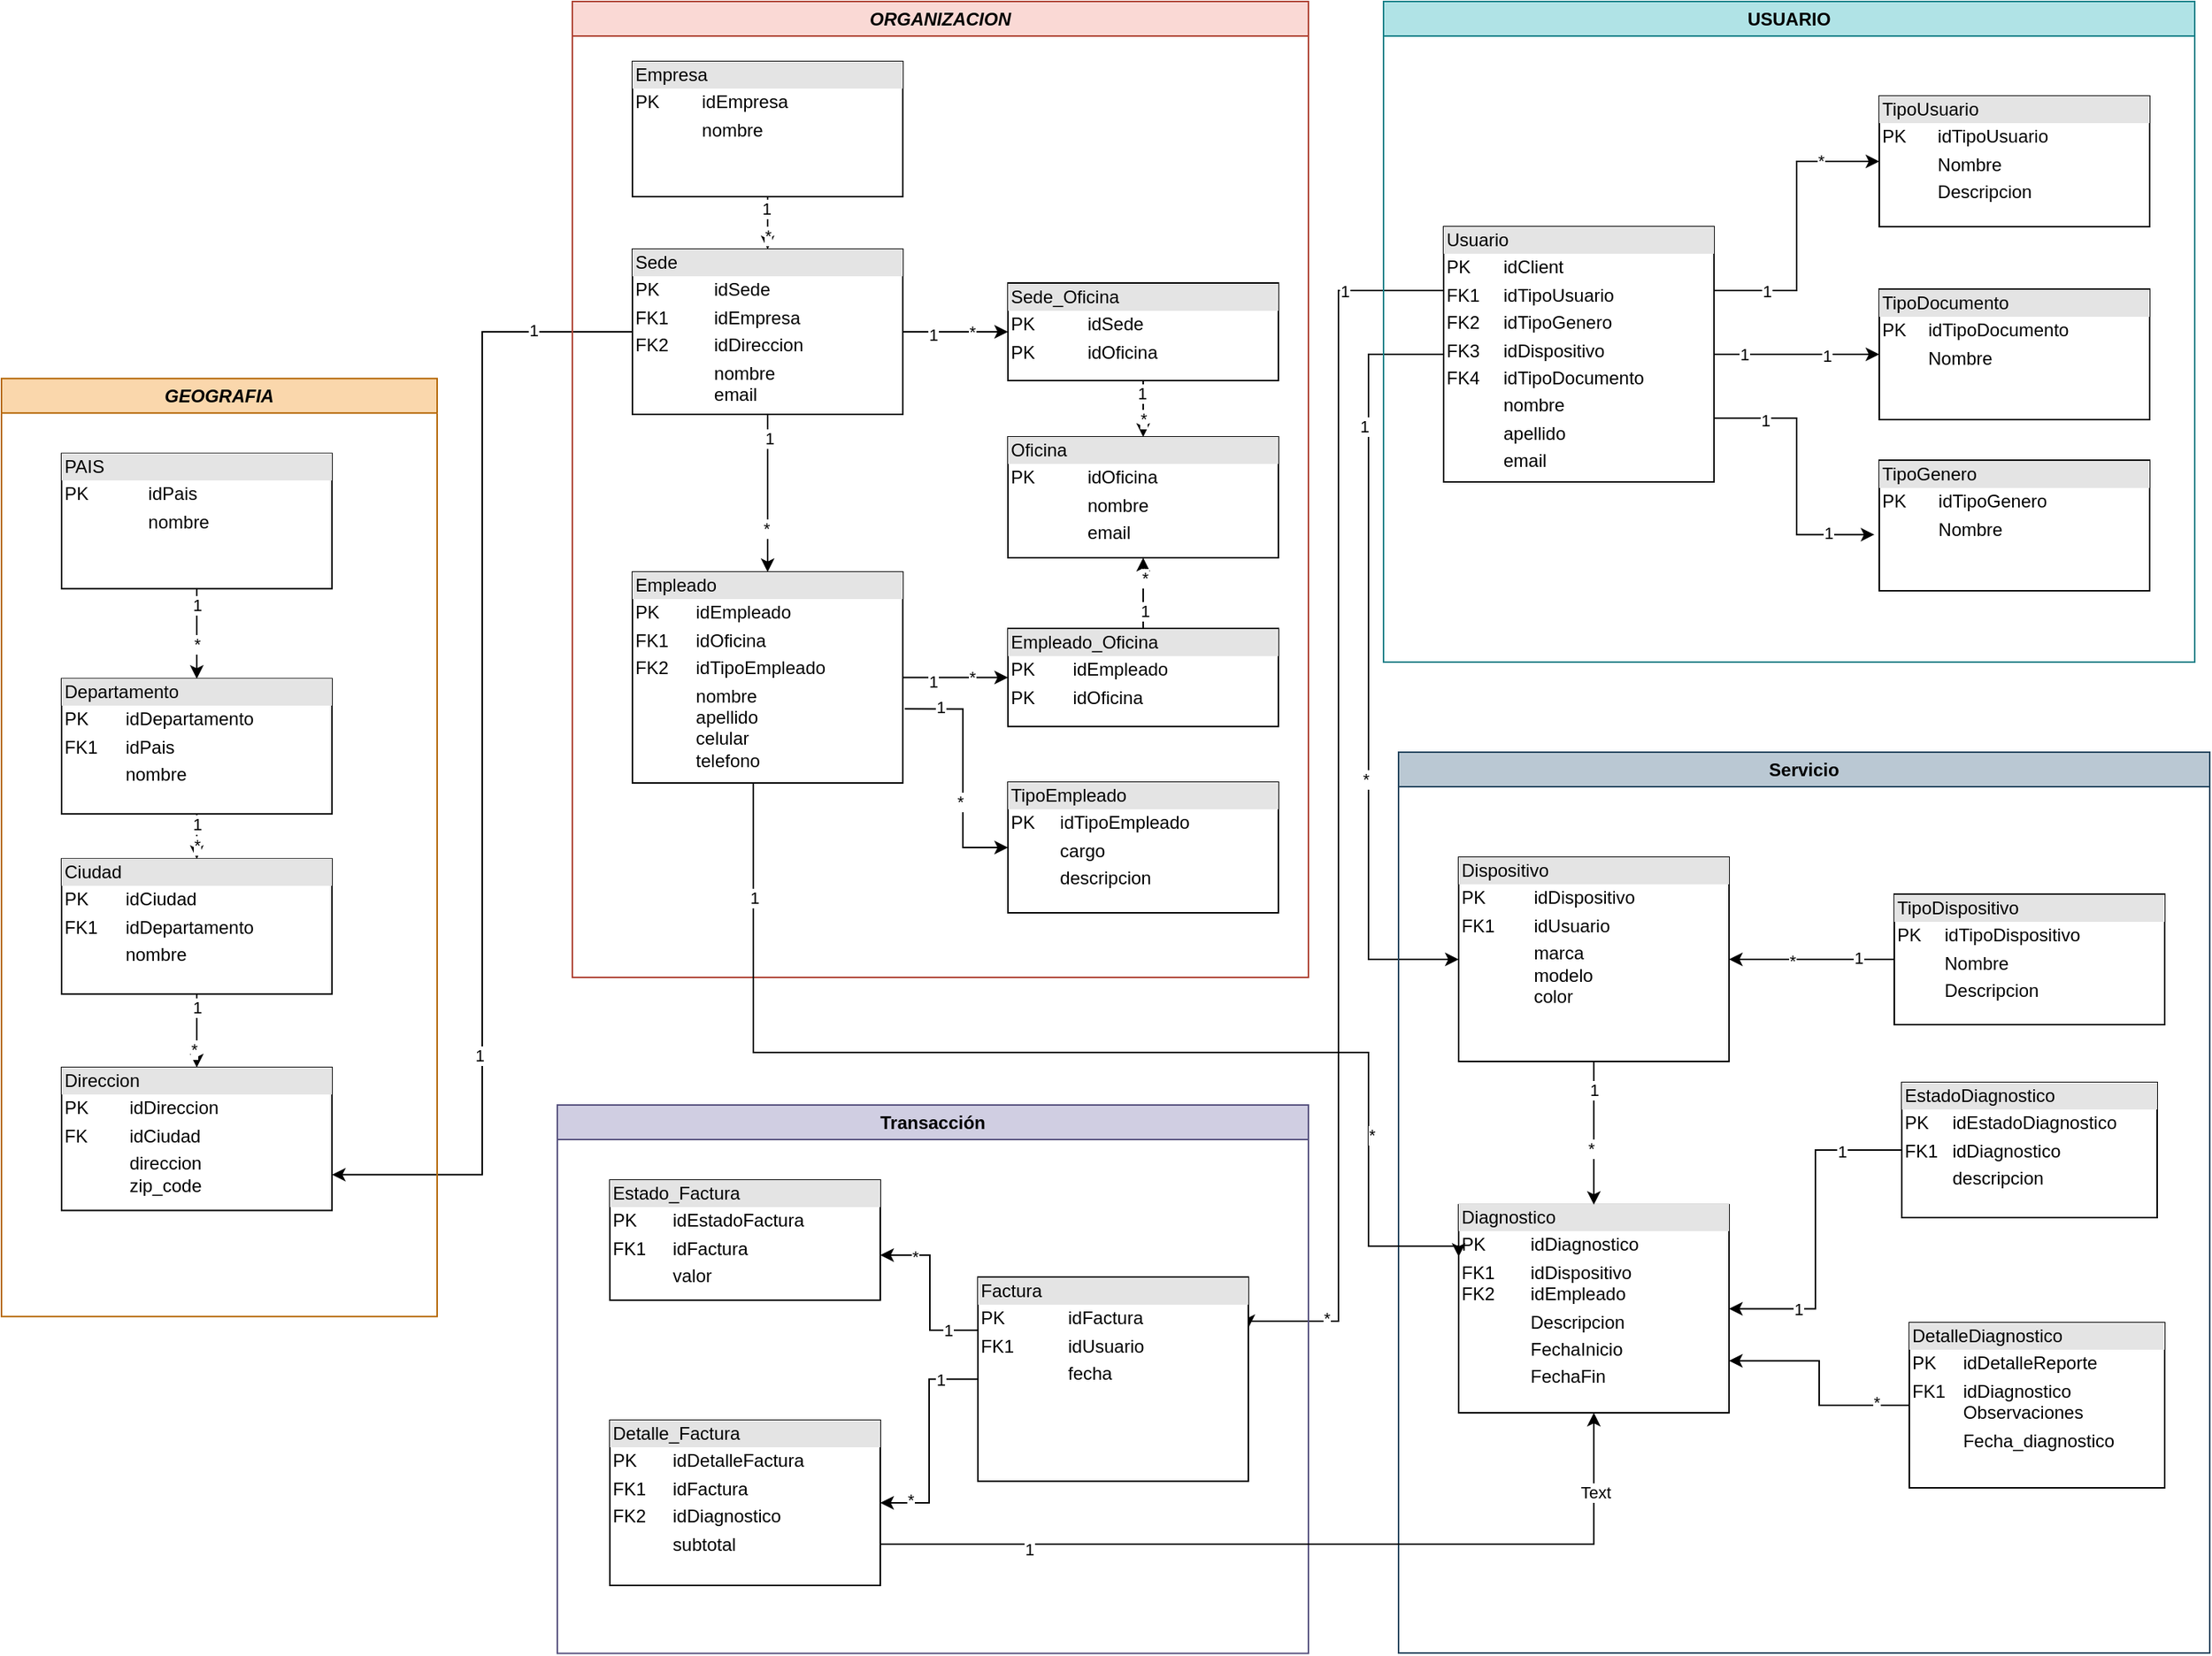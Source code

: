 <mxfile version="24.2.2" type="github">
  <diagram name="dba_techsupport" id="c4acf3e9-155e-7222-9cf6-157b1a14988f">
    <mxGraphModel dx="516" dy="655" grid="1" gridSize="10" guides="1" tooltips="1" connect="1" arrows="1" fold="1" page="1" pageScale="1" pageWidth="850" pageHeight="1100" background="none" math="0" shadow="0">
      <root>
        <mxCell id="0" />
        <mxCell id="1" parent="0" />
        <mxCell id="aafxsBdmlkdBn6csFLmh-22" style="edgeStyle=orthogonalEdgeStyle;rounded=0;orthogonalLoop=1;jettySize=auto;html=1;exitX=0.5;exitY=1;exitDx=0;exitDy=0;entryX=0.5;entryY=0;entryDx=0;entryDy=0;" parent="1" source="aafxsBdmlkdBn6csFLmh-1" target="aafxsBdmlkdBn6csFLmh-4" edge="1">
          <mxGeometry relative="1" as="geometry" />
        </mxCell>
        <mxCell id="aafxsBdmlkdBn6csFLmh-40" value="1" style="edgeLabel;html=1;align=center;verticalAlign=middle;resizable=0;points=[];" parent="aafxsBdmlkdBn6csFLmh-22" vertex="1" connectable="0">
          <mxGeometry x="-0.569" y="-1" relative="1" as="geometry">
            <mxPoint as="offset" />
          </mxGeometry>
        </mxCell>
        <mxCell id="aafxsBdmlkdBn6csFLmh-41" value="*" style="edgeLabel;html=1;align=center;verticalAlign=middle;resizable=0;points=[];" parent="aafxsBdmlkdBn6csFLmh-22" vertex="1" connectable="0">
          <mxGeometry x="0.446" relative="1" as="geometry">
            <mxPoint as="offset" />
          </mxGeometry>
        </mxCell>
        <mxCell id="aafxsBdmlkdBn6csFLmh-23" style="edgeStyle=orthogonalEdgeStyle;rounded=0;orthogonalLoop=1;jettySize=auto;html=1;exitX=0;exitY=0.5;exitDx=0;exitDy=0;entryX=0;entryY=0.5;entryDx=0;entryDy=0;" parent="1" source="aafxsBdmlkdBn6csFLmh-3" target="aafxsBdmlkdBn6csFLmh-16" edge="1">
          <mxGeometry relative="1" as="geometry">
            <mxPoint x="1909.96" y="191.52" as="sourcePoint" />
            <mxPoint x="1919.96" y="682.26" as="targetPoint" />
            <Array as="points">
              <mxPoint x="1840" y="235" />
              <mxPoint x="1840" y="638" />
            </Array>
          </mxGeometry>
        </mxCell>
        <mxCell id="aafxsBdmlkdBn6csFLmh-50" value="1" style="edgeLabel;html=1;align=center;verticalAlign=middle;resizable=0;points=[];" parent="aafxsBdmlkdBn6csFLmh-23" vertex="1" connectable="0">
          <mxGeometry x="-0.619" y="-3" relative="1" as="geometry">
            <mxPoint as="offset" />
          </mxGeometry>
        </mxCell>
        <mxCell id="aafxsBdmlkdBn6csFLmh-51" value="*" style="edgeLabel;html=1;align=center;verticalAlign=middle;resizable=0;points=[];" parent="aafxsBdmlkdBn6csFLmh-23" vertex="1" connectable="0">
          <mxGeometry x="0.297" y="-2" relative="1" as="geometry">
            <mxPoint as="offset" />
          </mxGeometry>
        </mxCell>
        <mxCell id="ZcouPd2k3ubtClk7jJ0E-47" style="edgeStyle=orthogonalEdgeStyle;rounded=0;orthogonalLoop=1;jettySize=auto;html=1;entryX=0;entryY=0.5;entryDx=0;entryDy=0;exitX=1;exitY=0.25;exitDx=0;exitDy=0;" parent="1" source="aafxsBdmlkdBn6csFLmh-3" target="ZcouPd2k3ubtClk7jJ0E-42" edge="1">
          <mxGeometry relative="1" as="geometry" />
        </mxCell>
        <mxCell id="ZcouPd2k3ubtClk7jJ0E-51" value="1" style="edgeLabel;html=1;align=center;verticalAlign=middle;resizable=0;points=[];" parent="ZcouPd2k3ubtClk7jJ0E-47" vertex="1" connectable="0">
          <mxGeometry x="-0.647" relative="1" as="geometry">
            <mxPoint as="offset" />
          </mxGeometry>
        </mxCell>
        <mxCell id="ZcouPd2k3ubtClk7jJ0E-52" value="*" style="edgeLabel;html=1;align=center;verticalAlign=middle;resizable=0;points=[];" parent="ZcouPd2k3ubtClk7jJ0E-47" vertex="1" connectable="0">
          <mxGeometry x="0.595" y="1" relative="1" as="geometry">
            <mxPoint as="offset" />
          </mxGeometry>
        </mxCell>
        <mxCell id="ZcouPd2k3ubtClk7jJ0E-48" style="edgeStyle=orthogonalEdgeStyle;rounded=0;orthogonalLoop=1;jettySize=auto;html=1;entryX=0;entryY=0.5;entryDx=0;entryDy=0;" parent="1" source="aafxsBdmlkdBn6csFLmh-3" target="ZcouPd2k3ubtClk7jJ0E-45" edge="1">
          <mxGeometry relative="1" as="geometry" />
        </mxCell>
        <mxCell id="ZcouPd2k3ubtClk7jJ0E-53" value="1" style="edgeLabel;html=1;align=center;verticalAlign=middle;resizable=0;points=[];" parent="ZcouPd2k3ubtClk7jJ0E-48" vertex="1" connectable="0">
          <mxGeometry x="-0.644" relative="1" as="geometry">
            <mxPoint as="offset" />
          </mxGeometry>
        </mxCell>
        <mxCell id="ZcouPd2k3ubtClk7jJ0E-54" value="1" style="edgeLabel;html=1;align=center;verticalAlign=middle;resizable=0;points=[];" parent="ZcouPd2k3ubtClk7jJ0E-48" vertex="1" connectable="0">
          <mxGeometry x="0.356" y="-1" relative="1" as="geometry">
            <mxPoint as="offset" />
          </mxGeometry>
        </mxCell>
        <mxCell id="ZcouPd2k3ubtClk7jJ0E-105" style="edgeStyle=orthogonalEdgeStyle;rounded=0;orthogonalLoop=1;jettySize=auto;html=1;entryX=1;entryY=0.25;entryDx=0;entryDy=0;exitX=0;exitY=0.25;exitDx=0;exitDy=0;" parent="1" source="aafxsBdmlkdBn6csFLmh-3" target="ZcouPd2k3ubtClk7jJ0E-98" edge="1">
          <mxGeometry relative="1" as="geometry">
            <Array as="points">
              <mxPoint x="1820" y="193" />
              <mxPoint x="1820" y="879" />
            </Array>
          </mxGeometry>
        </mxCell>
        <mxCell id="ZcouPd2k3ubtClk7jJ0E-106" value="1" style="edgeLabel;html=1;align=center;verticalAlign=middle;resizable=0;points=[];" parent="ZcouPd2k3ubtClk7jJ0E-105" vertex="1" connectable="0">
          <mxGeometry x="-0.84" relative="1" as="geometry">
            <mxPoint x="-1" as="offset" />
          </mxGeometry>
        </mxCell>
        <mxCell id="ZcouPd2k3ubtClk7jJ0E-107" value="*" style="edgeLabel;html=1;align=center;verticalAlign=middle;resizable=0;points=[];" parent="ZcouPd2k3ubtClk7jJ0E-105" vertex="1" connectable="0">
          <mxGeometry x="0.865" y="-2" relative="1" as="geometry">
            <mxPoint x="1" as="offset" />
          </mxGeometry>
        </mxCell>
        <mxCell id="aafxsBdmlkdBn6csFLmh-3" value="&lt;div style=&quot;box-sizing:border-box;width:100%;background:#e4e4e4;padding:2px;&quot;&gt;Usuario&lt;/div&gt;&lt;table style=&quot;width:100%;font-size:1em;&quot; cellpadding=&quot;2&quot; cellspacing=&quot;0&quot;&gt;&lt;tbody&gt;&lt;tr&gt;&lt;td&gt;PK&lt;/td&gt;&lt;td&gt;idClient&lt;/td&gt;&lt;/tr&gt;&lt;tr&gt;&lt;td&gt;FK1&lt;/td&gt;&lt;td&gt;idTipoUsuario&lt;/td&gt;&lt;/tr&gt;&lt;tr&gt;&lt;td&gt;FK2&lt;/td&gt;&lt;td&gt;idTipoGenero&lt;/td&gt;&lt;/tr&gt;&lt;tr&gt;&lt;td&gt;FK3&lt;/td&gt;&lt;td&gt;idDispositivo&lt;/td&gt;&lt;/tr&gt;&lt;tr&gt;&lt;td&gt;FK4&lt;/td&gt;&lt;td&gt;idTipoDocumento&lt;/td&gt;&lt;/tr&gt;&lt;tr&gt;&lt;td&gt;&lt;br&gt;&lt;/td&gt;&lt;td&gt;nombre&lt;/td&gt;&lt;/tr&gt;&lt;tr&gt;&lt;td&gt;&lt;br&gt;&lt;/td&gt;&lt;td&gt;apellido&lt;/td&gt;&lt;/tr&gt;&lt;tr&gt;&lt;td&gt;&lt;br&gt;&lt;/td&gt;&lt;td&gt;email&lt;/td&gt;&lt;/tr&gt;&lt;/tbody&gt;&lt;/table&gt;" style="verticalAlign=top;align=left;overflow=fill;html=1;whiteSpace=wrap;" parent="1" vertex="1">
          <mxGeometry x="1890" y="150" width="180" height="170" as="geometry" />
        </mxCell>
        <mxCell id="aafxsBdmlkdBn6csFLmh-30" style="edgeStyle=orthogonalEdgeStyle;rounded=0;orthogonalLoop=1;jettySize=auto;html=1;exitX=0.5;exitY=1;exitDx=0;exitDy=0;" parent="1" source="aafxsBdmlkdBn6csFLmh-4" target="aafxsBdmlkdBn6csFLmh-10" edge="1">
          <mxGeometry relative="1" as="geometry" />
        </mxCell>
        <mxCell id="aafxsBdmlkdBn6csFLmh-42" value="1" style="edgeLabel;html=1;align=center;verticalAlign=middle;resizable=0;points=[];" parent="aafxsBdmlkdBn6csFLmh-30" vertex="1" connectable="0">
          <mxGeometry x="-0.707" y="1" relative="1" as="geometry">
            <mxPoint as="offset" />
          </mxGeometry>
        </mxCell>
        <mxCell id="ZcouPd2k3ubtClk7jJ0E-19" value="*" style="edgeLabel;html=1;align=center;verticalAlign=middle;resizable=0;points=[];" parent="aafxsBdmlkdBn6csFLmh-30" vertex="1" connectable="0">
          <mxGeometry x="0.448" y="-1" relative="1" as="geometry">
            <mxPoint as="offset" />
          </mxGeometry>
        </mxCell>
        <mxCell id="ZcouPd2k3ubtClk7jJ0E-20" value="" style="edgeStyle=orthogonalEdgeStyle;rounded=0;orthogonalLoop=1;jettySize=auto;html=1;" parent="1" source="aafxsBdmlkdBn6csFLmh-4" target="ZcouPd2k3ubtClk7jJ0E-16" edge="1">
          <mxGeometry relative="1" as="geometry" />
        </mxCell>
        <mxCell id="ZcouPd2k3ubtClk7jJ0E-21" value="1" style="edgeLabel;html=1;align=center;verticalAlign=middle;resizable=0;points=[];" parent="ZcouPd2k3ubtClk7jJ0E-20" vertex="1" connectable="0">
          <mxGeometry x="-0.447" y="-2" relative="1" as="geometry">
            <mxPoint as="offset" />
          </mxGeometry>
        </mxCell>
        <mxCell id="ZcouPd2k3ubtClk7jJ0E-22" value="*" style="edgeLabel;html=1;align=center;verticalAlign=middle;resizable=0;points=[];" parent="ZcouPd2k3ubtClk7jJ0E-20" vertex="1" connectable="0">
          <mxGeometry x="0.319" relative="1" as="geometry">
            <mxPoint as="offset" />
          </mxGeometry>
        </mxCell>
        <mxCell id="ZcouPd2k3ubtClk7jJ0E-104" style="edgeStyle=orthogonalEdgeStyle;rounded=0;orthogonalLoop=1;jettySize=auto;html=1;entryX=1;entryY=0.75;entryDx=0;entryDy=0;" parent="1" source="aafxsBdmlkdBn6csFLmh-4" target="aafxsBdmlkdBn6csFLmh-2" edge="1">
          <mxGeometry relative="1" as="geometry" />
        </mxCell>
        <mxCell id="I6x_WFh2vjLXkx7VTz0a-1" value="1" style="edgeLabel;html=1;align=center;verticalAlign=middle;resizable=0;points=[];" vertex="1" connectable="0" parent="ZcouPd2k3ubtClk7jJ0E-104">
          <mxGeometry x="-0.829" y="-1" relative="1" as="geometry">
            <mxPoint x="-1" as="offset" />
          </mxGeometry>
        </mxCell>
        <mxCell id="I6x_WFh2vjLXkx7VTz0a-2" value="1" style="edgeLabel;html=1;align=center;verticalAlign=middle;resizable=0;points=[];" vertex="1" connectable="0" parent="ZcouPd2k3ubtClk7jJ0E-104">
          <mxGeometry x="0.528" y="-2" relative="1" as="geometry">
            <mxPoint as="offset" />
          </mxGeometry>
        </mxCell>
        <mxCell id="aafxsBdmlkdBn6csFLmh-4" value="&lt;div style=&quot;box-sizing:border-box;width:100%;background:#e4e4e4;padding:2px;&quot;&gt;Sede&lt;/div&gt;&lt;table style=&quot;width:100%;font-size:1em;&quot; cellpadding=&quot;2&quot; cellspacing=&quot;0&quot;&gt;&lt;tbody&gt;&lt;tr&gt;&lt;td&gt;PK&lt;/td&gt;&lt;td&gt;idSede&lt;/td&gt;&lt;/tr&gt;&lt;tr&gt;&lt;td&gt;FK1&lt;/td&gt;&lt;td&gt;idEmpresa&lt;/td&gt;&lt;/tr&gt;&lt;tr&gt;&lt;td&gt;FK2&lt;/td&gt;&lt;td&gt;idDireccion&lt;/td&gt;&lt;/tr&gt;&lt;tr&gt;&lt;td&gt;&lt;/td&gt;&lt;td&gt;nombre&lt;br&gt;email&lt;/td&gt;&lt;/tr&gt;&lt;/tbody&gt;&lt;/table&gt;" style="verticalAlign=top;align=left;overflow=fill;html=1;whiteSpace=wrap;" parent="1" vertex="1">
          <mxGeometry x="1350" y="165" width="180" height="110" as="geometry" />
        </mxCell>
        <mxCell id="aafxsBdmlkdBn6csFLmh-18" style="edgeStyle=orthogonalEdgeStyle;rounded=0;orthogonalLoop=1;jettySize=auto;html=1;exitX=0.5;exitY=1;exitDx=0;exitDy=0;entryX=0.5;entryY=0;entryDx=0;entryDy=0;" parent="1" source="aafxsBdmlkdBn6csFLmh-5" target="aafxsBdmlkdBn6csFLmh-6" edge="1">
          <mxGeometry relative="1" as="geometry" />
        </mxCell>
        <mxCell id="aafxsBdmlkdBn6csFLmh-31" value="1" style="edgeLabel;html=1;align=center;verticalAlign=middle;resizable=0;points=[];" parent="aafxsBdmlkdBn6csFLmh-18" vertex="1" connectable="0">
          <mxGeometry x="-0.644" relative="1" as="geometry">
            <mxPoint as="offset" />
          </mxGeometry>
        </mxCell>
        <mxCell id="aafxsBdmlkdBn6csFLmh-32" value="*" style="edgeLabel;html=1;align=center;verticalAlign=middle;resizable=0;points=[];" parent="aafxsBdmlkdBn6csFLmh-18" vertex="1" connectable="0">
          <mxGeometry x="0.239" relative="1" as="geometry">
            <mxPoint as="offset" />
          </mxGeometry>
        </mxCell>
        <mxCell id="aafxsBdmlkdBn6csFLmh-5" value="&lt;div style=&quot;box-sizing:border-box;width:100%;background:#e4e4e4;padding:2px;&quot;&gt;PAIS&lt;/div&gt;&lt;table style=&quot;width:100%;font-size:1em;&quot; cellpadding=&quot;2&quot; cellspacing=&quot;0&quot;&gt;&lt;tbody&gt;&lt;tr&gt;&lt;td&gt;PK&lt;/td&gt;&lt;td&gt;idPais&lt;/td&gt;&lt;/tr&gt;&lt;tr&gt;&lt;td&gt;&lt;br&gt;&lt;/td&gt;&lt;td&gt;nombre&lt;/td&gt;&lt;/tr&gt;&lt;tr&gt;&lt;td&gt;&lt;/td&gt;&lt;td&gt;&lt;br&gt;&lt;/td&gt;&lt;/tr&gt;&lt;/tbody&gt;&lt;/table&gt;" style="verticalAlign=top;align=left;overflow=fill;html=1;whiteSpace=wrap;" parent="1" vertex="1">
          <mxGeometry x="970" y="301.12" width="180" height="90" as="geometry" />
        </mxCell>
        <mxCell id="aafxsBdmlkdBn6csFLmh-19" style="edgeStyle=orthogonalEdgeStyle;rounded=0;orthogonalLoop=1;jettySize=auto;html=1;exitX=0.5;exitY=1;exitDx=0;exitDy=0;entryX=0.5;entryY=0;entryDx=0;entryDy=0;" parent="1" source="aafxsBdmlkdBn6csFLmh-6" target="aafxsBdmlkdBn6csFLmh-7" edge="1">
          <mxGeometry relative="1" as="geometry" />
        </mxCell>
        <mxCell id="aafxsBdmlkdBn6csFLmh-33" value="1" style="edgeLabel;html=1;align=center;verticalAlign=middle;resizable=0;points=[];" parent="aafxsBdmlkdBn6csFLmh-19" vertex="1" connectable="0">
          <mxGeometry x="-0.52" relative="1" as="geometry">
            <mxPoint as="offset" />
          </mxGeometry>
        </mxCell>
        <mxCell id="aafxsBdmlkdBn6csFLmh-35" value="*" style="edgeLabel;html=1;align=center;verticalAlign=middle;resizable=0;points=[];" parent="aafxsBdmlkdBn6csFLmh-19" vertex="1" connectable="0">
          <mxGeometry x="0.35" relative="1" as="geometry">
            <mxPoint as="offset" />
          </mxGeometry>
        </mxCell>
        <mxCell id="aafxsBdmlkdBn6csFLmh-6" value="&lt;div style=&quot;box-sizing:border-box;width:100%;background:#e4e4e4;padding:2px;&quot;&gt;Departamento&lt;/div&gt;&lt;table style=&quot;width:100%;font-size:1em;&quot; cellpadding=&quot;2&quot; cellspacing=&quot;0&quot;&gt;&lt;tbody&gt;&lt;tr&gt;&lt;td&gt;PK&lt;/td&gt;&lt;td&gt;idDepartamento&lt;/td&gt;&lt;/tr&gt;&lt;tr&gt;&lt;td&gt;FK1&lt;/td&gt;&lt;td&gt;idPais&lt;/td&gt;&lt;/tr&gt;&lt;tr&gt;&lt;td&gt;&lt;/td&gt;&lt;td&gt;nombre&lt;/td&gt;&lt;/tr&gt;&lt;/tbody&gt;&lt;/table&gt;" style="verticalAlign=top;align=left;overflow=fill;html=1;whiteSpace=wrap;" parent="1" vertex="1">
          <mxGeometry x="970" y="451.12" width="180" height="90" as="geometry" />
        </mxCell>
        <mxCell id="ZcouPd2k3ubtClk7jJ0E-5" value="&lt;i&gt;GEOGRAFIA&lt;/i&gt;" style="swimlane;whiteSpace=wrap;html=1;fillColor=#fad7ac;strokeColor=#b46504;" parent="1" vertex="1">
          <mxGeometry x="930" y="251.12" width="290" height="624.76" as="geometry" />
        </mxCell>
        <mxCell id="aafxsBdmlkdBn6csFLmh-7" value="&lt;div style=&quot;box-sizing:border-box;width:100%;background:#e4e4e4;padding:2px;&quot;&gt;Ciudad&lt;/div&gt;&lt;table style=&quot;width:100%;font-size:1em;&quot; cellpadding=&quot;2&quot; cellspacing=&quot;0&quot;&gt;&lt;tbody&gt;&lt;tr&gt;&lt;td&gt;PK&lt;/td&gt;&lt;td&gt;idCiudad&lt;/td&gt;&lt;/tr&gt;&lt;tr&gt;&lt;td&gt;FK1&lt;/td&gt;&lt;td&gt;idDepartamento&lt;/td&gt;&lt;/tr&gt;&lt;tr&gt;&lt;td&gt;&lt;/td&gt;&lt;td&gt;nombre&lt;/td&gt;&lt;/tr&gt;&lt;/tbody&gt;&lt;/table&gt;" style="verticalAlign=top;align=left;overflow=fill;html=1;whiteSpace=wrap;" parent="ZcouPd2k3ubtClk7jJ0E-5" vertex="1">
          <mxGeometry x="40" y="320" width="180" height="90" as="geometry" />
        </mxCell>
        <mxCell id="aafxsBdmlkdBn6csFLmh-2" value="&lt;div style=&quot;box-sizing:border-box;width:100%;background:#e4e4e4;padding:2px;&quot;&gt;Direccion&lt;/div&gt;&lt;table style=&quot;width:100%;font-size:1em;&quot; cellpadding=&quot;2&quot; cellspacing=&quot;0&quot;&gt;&lt;tbody&gt;&lt;tr&gt;&lt;td&gt;PK&lt;/td&gt;&lt;td&gt;idDireccion&lt;/td&gt;&lt;/tr&gt;&lt;tr&gt;&lt;td&gt;FK&lt;/td&gt;&lt;td&gt;idCiudad&lt;/td&gt;&lt;/tr&gt;&lt;tr&gt;&lt;td&gt;&lt;/td&gt;&lt;td&gt;direccion&lt;br&gt;zip_code&lt;br&gt;&lt;br&gt;&lt;br&gt;&lt;/td&gt;&lt;/tr&gt;&lt;tr&gt;&lt;td&gt;&lt;br&gt;&lt;/td&gt;&lt;td&gt;&lt;br&gt;&lt;/td&gt;&lt;/tr&gt;&lt;/tbody&gt;&lt;/table&gt;" style="verticalAlign=top;align=left;overflow=fill;html=1;whiteSpace=wrap;" parent="ZcouPd2k3ubtClk7jJ0E-5" vertex="1">
          <mxGeometry x="40" y="458.88" width="180" height="95.24" as="geometry" />
        </mxCell>
        <mxCell id="ZcouPd2k3ubtClk7jJ0E-2" style="edgeStyle=orthogonalEdgeStyle;rounded=0;orthogonalLoop=1;jettySize=auto;html=1;exitX=0.5;exitY=1;exitDx=0;exitDy=0;" parent="ZcouPd2k3ubtClk7jJ0E-5" source="aafxsBdmlkdBn6csFLmh-7" target="aafxsBdmlkdBn6csFLmh-2" edge="1">
          <mxGeometry relative="1" as="geometry">
            <mxPoint x="130" y="560.0" as="sourcePoint" />
            <mxPoint x="280" y="540" as="targetPoint" />
          </mxGeometry>
        </mxCell>
        <mxCell id="ZcouPd2k3ubtClk7jJ0E-3" value="1" style="edgeLabel;html=1;align=center;verticalAlign=middle;resizable=0;points=[];" parent="ZcouPd2k3ubtClk7jJ0E-2" vertex="1" connectable="0">
          <mxGeometry x="-0.658" relative="1" as="geometry">
            <mxPoint as="offset" />
          </mxGeometry>
        </mxCell>
        <mxCell id="ZcouPd2k3ubtClk7jJ0E-4" value="*" style="edgeLabel;html=1;align=center;verticalAlign=middle;resizable=0;points=[];" parent="ZcouPd2k3ubtClk7jJ0E-2" vertex="1" connectable="0">
          <mxGeometry x="0.521" y="-2" relative="1" as="geometry">
            <mxPoint as="offset" />
          </mxGeometry>
        </mxCell>
        <mxCell id="ZcouPd2k3ubtClk7jJ0E-10" value="&lt;div style=&quot;box-sizing:border-box;width:100%;background:#e4e4e4;padding:2px;&quot;&gt;TipoEmpleado&lt;/div&gt;&lt;table style=&quot;width:100%;font-size:1em;&quot; cellpadding=&quot;2&quot; cellspacing=&quot;0&quot;&gt;&lt;tbody&gt;&lt;tr&gt;&lt;td&gt;PK&lt;/td&gt;&lt;td&gt;idTipoEmpleado&lt;/td&gt;&lt;/tr&gt;&lt;tr&gt;&lt;td&gt;&lt;br&gt;&lt;/td&gt;&lt;td&gt;cargo&lt;/td&gt;&lt;/tr&gt;&lt;tr&gt;&lt;td&gt;&lt;br&gt;&lt;/td&gt;&lt;td&gt;descripcion&lt;/td&gt;&lt;/tr&gt;&lt;tr&gt;&lt;td&gt;&lt;br&gt;&lt;/td&gt;&lt;td&gt;&lt;br&gt;&lt;/td&gt;&lt;/tr&gt;&lt;tr&gt;&lt;td&gt;&lt;br&gt;&lt;/td&gt;&lt;td&gt;&lt;br&gt;&lt;br&gt;&lt;br&gt;&lt;br&gt;&lt;/td&gt;&lt;/tr&gt;&lt;/tbody&gt;&lt;/table&gt;" style="verticalAlign=top;align=left;overflow=fill;html=1;whiteSpace=wrap;" parent="1" vertex="1">
          <mxGeometry x="1600" y="520" width="180" height="87" as="geometry" />
        </mxCell>
        <mxCell id="ZcouPd2k3ubtClk7jJ0E-11" style="edgeStyle=orthogonalEdgeStyle;rounded=0;orthogonalLoop=1;jettySize=auto;html=1;entryX=0;entryY=0.5;entryDx=0;entryDy=0;exitX=1.007;exitY=0.649;exitDx=0;exitDy=0;exitPerimeter=0;" parent="1" source="aafxsBdmlkdBn6csFLmh-10" target="ZcouPd2k3ubtClk7jJ0E-10" edge="1">
          <mxGeometry relative="1" as="geometry">
            <mxPoint x="1530" y="450" as="sourcePoint" />
            <mxPoint x="1450" y="360" as="targetPoint" />
            <Array as="points">
              <mxPoint x="1570" y="471" />
              <mxPoint x="1570" y="563" />
            </Array>
          </mxGeometry>
        </mxCell>
        <mxCell id="ZcouPd2k3ubtClk7jJ0E-12" value="1" style="edgeLabel;html=1;align=center;verticalAlign=middle;resizable=0;points=[];" parent="ZcouPd2k3ubtClk7jJ0E-11" vertex="1" connectable="0">
          <mxGeometry x="-0.707" y="1" relative="1" as="geometry">
            <mxPoint as="offset" />
          </mxGeometry>
        </mxCell>
        <mxCell id="ZcouPd2k3ubtClk7jJ0E-13" value="*" style="edgeLabel;html=1;align=center;verticalAlign=middle;resizable=0;points=[];" parent="ZcouPd2k3ubtClk7jJ0E-11" vertex="1" connectable="0">
          <mxGeometry x="0.245" y="-2" relative="1" as="geometry">
            <mxPoint as="offset" />
          </mxGeometry>
        </mxCell>
        <mxCell id="ZcouPd2k3ubtClk7jJ0E-37" style="edgeStyle=orthogonalEdgeStyle;rounded=0;orthogonalLoop=1;jettySize=auto;html=1;entryX=0.5;entryY=1;entryDx=0;entryDy=0;" parent="1" source="ZcouPd2k3ubtClk7jJ0E-14" target="ZcouPd2k3ubtClk7jJ0E-15" edge="1">
          <mxGeometry relative="1" as="geometry" />
        </mxCell>
        <mxCell id="ZcouPd2k3ubtClk7jJ0E-38" value="1" style="edgeLabel;html=1;align=center;verticalAlign=middle;resizable=0;points=[];" parent="ZcouPd2k3ubtClk7jJ0E-37" vertex="1" connectable="0">
          <mxGeometry x="-0.481" y="-1" relative="1" as="geometry">
            <mxPoint as="offset" />
          </mxGeometry>
        </mxCell>
        <mxCell id="ZcouPd2k3ubtClk7jJ0E-39" value="*" style="edgeLabel;html=1;align=center;verticalAlign=middle;resizable=0;points=[];" parent="ZcouPd2k3ubtClk7jJ0E-37" vertex="1" connectable="0">
          <mxGeometry x="0.415" y="-1" relative="1" as="geometry">
            <mxPoint as="offset" />
          </mxGeometry>
        </mxCell>
        <mxCell id="ZcouPd2k3ubtClk7jJ0E-14" value="&lt;div style=&quot;box-sizing:border-box;width:100%;background:#e4e4e4;padding:2px;&quot;&gt;Empleado_Oficina&lt;/div&gt;&lt;table style=&quot;width:100%;font-size:1em;&quot; cellpadding=&quot;2&quot; cellspacing=&quot;0&quot;&gt;&lt;tbody&gt;&lt;tr&gt;&lt;td&gt;PK&lt;/td&gt;&lt;td&gt;idEmpleado&lt;/td&gt;&lt;/tr&gt;&lt;tr&gt;&lt;td&gt;PK&lt;/td&gt;&lt;td&gt;idOficina&lt;/td&gt;&lt;/tr&gt;&lt;tr&gt;&lt;td&gt;&lt;/td&gt;&lt;td&gt;&lt;br&gt;&lt;/td&gt;&lt;/tr&gt;&lt;/tbody&gt;&lt;/table&gt;" style="verticalAlign=top;align=left;overflow=fill;html=1;whiteSpace=wrap;" parent="1" vertex="1">
          <mxGeometry x="1600" y="417.62" width="180" height="65.25" as="geometry" />
        </mxCell>
        <mxCell id="ZcouPd2k3ubtClk7jJ0E-23" style="edgeStyle=orthogonalEdgeStyle;rounded=0;orthogonalLoop=1;jettySize=auto;html=1;exitX=0.5;exitY=1;exitDx=0;exitDy=0;entryX=0.5;entryY=0;entryDx=0;entryDy=0;" parent="1" source="ZcouPd2k3ubtClk7jJ0E-16" target="ZcouPd2k3ubtClk7jJ0E-15" edge="1">
          <mxGeometry relative="1" as="geometry" />
        </mxCell>
        <mxCell id="ZcouPd2k3ubtClk7jJ0E-27" value="1" style="edgeLabel;html=1;align=center;verticalAlign=middle;resizable=0;points=[];" parent="ZcouPd2k3ubtClk7jJ0E-23" vertex="1" connectable="0">
          <mxGeometry x="-0.583" y="-1" relative="1" as="geometry">
            <mxPoint as="offset" />
          </mxGeometry>
        </mxCell>
        <mxCell id="ZcouPd2k3ubtClk7jJ0E-29" value="*" style="edgeLabel;html=1;align=center;verticalAlign=middle;resizable=0;points=[];" parent="ZcouPd2k3ubtClk7jJ0E-23" vertex="1" connectable="0">
          <mxGeometry x="0.359" relative="1" as="geometry">
            <mxPoint as="offset" />
          </mxGeometry>
        </mxCell>
        <mxCell id="ZcouPd2k3ubtClk7jJ0E-16" value="&lt;div style=&quot;box-sizing:border-box;width:100%;background:#e4e4e4;padding:2px;&quot;&gt;Sede_Oficina&lt;/div&gt;&lt;table style=&quot;width:100%;font-size:1em;&quot; cellpadding=&quot;2&quot; cellspacing=&quot;0&quot;&gt;&lt;tbody&gt;&lt;tr&gt;&lt;td&gt;PK&lt;/td&gt;&lt;td&gt;idSede&lt;/td&gt;&lt;/tr&gt;&lt;tr&gt;&lt;td&gt;PK&lt;/td&gt;&lt;td&gt;idOficina&lt;/td&gt;&lt;/tr&gt;&lt;tr&gt;&lt;td&gt;&lt;/td&gt;&lt;td&gt;&lt;br&gt;&lt;/td&gt;&lt;/tr&gt;&lt;/tbody&gt;&lt;/table&gt;" style="verticalAlign=top;align=left;overflow=fill;html=1;whiteSpace=wrap;" parent="1" vertex="1">
          <mxGeometry x="1600" y="187.5" width="180" height="65" as="geometry" />
        </mxCell>
        <mxCell id="ZcouPd2k3ubtClk7jJ0E-30" value="" style="edgeStyle=orthogonalEdgeStyle;rounded=0;orthogonalLoop=1;jettySize=auto;html=1;exitX=1;exitY=0.5;exitDx=0;exitDy=0;entryX=0;entryY=0.5;entryDx=0;entryDy=0;" parent="1" source="aafxsBdmlkdBn6csFLmh-10" target="ZcouPd2k3ubtClk7jJ0E-14" edge="1">
          <mxGeometry relative="1" as="geometry">
            <mxPoint x="1540" y="459.94" as="sourcePoint" />
            <mxPoint x="1580" y="460" as="targetPoint" />
          </mxGeometry>
        </mxCell>
        <mxCell id="ZcouPd2k3ubtClk7jJ0E-31" value="1" style="edgeLabel;html=1;align=center;verticalAlign=middle;resizable=0;points=[];" parent="ZcouPd2k3ubtClk7jJ0E-30" vertex="1" connectable="0">
          <mxGeometry x="-0.447" y="-2" relative="1" as="geometry">
            <mxPoint as="offset" />
          </mxGeometry>
        </mxCell>
        <mxCell id="ZcouPd2k3ubtClk7jJ0E-32" value="*" style="edgeLabel;html=1;align=center;verticalAlign=middle;resizable=0;points=[];" parent="ZcouPd2k3ubtClk7jJ0E-30" vertex="1" connectable="0">
          <mxGeometry x="0.319" relative="1" as="geometry">
            <mxPoint as="offset" />
          </mxGeometry>
        </mxCell>
        <mxCell id="ZcouPd2k3ubtClk7jJ0E-40" value="&lt;i&gt;ORGANIZACION&lt;/i&gt;" style="swimlane;whiteSpace=wrap;html=1;fillColor=#fad9d5;strokeColor=#ae4132;" parent="1" vertex="1">
          <mxGeometry x="1310" width="490" height="650" as="geometry" />
        </mxCell>
        <mxCell id="aafxsBdmlkdBn6csFLmh-10" value="&lt;div style=&quot;box-sizing:border-box;width:100%;background:#e4e4e4;padding:2px;&quot;&gt;Empleado&lt;/div&gt;&lt;table style=&quot;width:100%;font-size:1em;&quot; cellpadding=&quot;2&quot; cellspacing=&quot;0&quot;&gt;&lt;tbody&gt;&lt;tr&gt;&lt;td&gt;PK&lt;/td&gt;&lt;td&gt;idEmpleado&lt;/td&gt;&lt;/tr&gt;&lt;tr&gt;&lt;td&gt;FK1&lt;/td&gt;&lt;td&gt;idOficina&lt;/td&gt;&lt;/tr&gt;&lt;tr&gt;&lt;td&gt;FK2&lt;/td&gt;&lt;td&gt;idTipoEmpleado&lt;/td&gt;&lt;/tr&gt;&lt;tr&gt;&lt;td&gt;&lt;br&gt;&lt;/td&gt;&lt;td&gt;nombre&lt;br&gt;apellido&lt;br&gt;celular&lt;br&gt;telefono&lt;br&gt;&lt;/td&gt;&lt;/tr&gt;&lt;/tbody&gt;&lt;/table&gt;" style="verticalAlign=top;align=left;overflow=fill;html=1;whiteSpace=wrap;" parent="ZcouPd2k3ubtClk7jJ0E-40" vertex="1">
          <mxGeometry x="40" y="380" width="180" height="140.5" as="geometry" />
        </mxCell>
        <mxCell id="ZcouPd2k3ubtClk7jJ0E-15" value="&lt;div style=&quot;box-sizing:border-box;width:100%;background:#e4e4e4;padding:2px;&quot;&gt;Oficina&lt;/div&gt;&lt;table style=&quot;width:100%;font-size:1em;&quot; cellpadding=&quot;2&quot; cellspacing=&quot;0&quot;&gt;&lt;tbody&gt;&lt;tr&gt;&lt;td&gt;PK&lt;/td&gt;&lt;td&gt;idOficina&lt;/td&gt;&lt;/tr&gt;&lt;tr&gt;&lt;td&gt;&lt;br&gt;&lt;/td&gt;&lt;td&gt;nombre&lt;/td&gt;&lt;/tr&gt;&lt;tr&gt;&lt;td&gt;&lt;/td&gt;&lt;td&gt;email&lt;/td&gt;&lt;/tr&gt;&lt;/tbody&gt;&lt;/table&gt;" style="verticalAlign=top;align=left;overflow=fill;html=1;whiteSpace=wrap;" parent="ZcouPd2k3ubtClk7jJ0E-40" vertex="1">
          <mxGeometry x="290" y="290" width="180" height="80.5" as="geometry" />
        </mxCell>
        <mxCell id="aafxsBdmlkdBn6csFLmh-1" value="&lt;div style=&quot;box-sizing:border-box;width:100%;background:#e4e4e4;padding:2px;&quot;&gt;Empresa&lt;/div&gt;&lt;table style=&quot;width:100%;font-size:1em;&quot; cellpadding=&quot;2&quot; cellspacing=&quot;0&quot;&gt;&lt;tbody&gt;&lt;tr&gt;&lt;td&gt;PK&lt;/td&gt;&lt;td&gt;idEmpresa&lt;/td&gt;&lt;/tr&gt;&lt;tr&gt;&lt;td&gt;&lt;br&gt;&lt;/td&gt;&lt;td&gt;nombre&lt;/td&gt;&lt;/tr&gt;&lt;tr&gt;&lt;td&gt;&lt;/td&gt;&lt;td&gt;&lt;br&gt;&lt;/td&gt;&lt;/tr&gt;&lt;/tbody&gt;&lt;/table&gt;" style="verticalAlign=top;align=left;overflow=fill;html=1;whiteSpace=wrap;" parent="ZcouPd2k3ubtClk7jJ0E-40" vertex="1">
          <mxGeometry x="40" y="40" width="180" height="90" as="geometry" />
        </mxCell>
        <mxCell id="ZcouPd2k3ubtClk7jJ0E-42" value="&lt;div style=&quot;box-sizing:border-box;width:100%;background:#e4e4e4;padding:2px;&quot;&gt;TipoUsuario&lt;/div&gt;&lt;table style=&quot;width:100%;font-size:1em;&quot; cellpadding=&quot;2&quot; cellspacing=&quot;0&quot;&gt;&lt;tbody&gt;&lt;tr&gt;&lt;td&gt;PK&lt;/td&gt;&lt;td&gt;idTipoUsuario&lt;/td&gt;&lt;/tr&gt;&lt;tr&gt;&lt;td&gt;&lt;br&gt;&lt;/td&gt;&lt;td&gt;Nombre&lt;/td&gt;&lt;/tr&gt;&lt;tr&gt;&lt;td&gt;&lt;br&gt;&lt;/td&gt;&lt;td&gt;Descripcion&lt;/td&gt;&lt;/tr&gt;&lt;/tbody&gt;&lt;/table&gt;" style="verticalAlign=top;align=left;overflow=fill;html=1;whiteSpace=wrap;" parent="1" vertex="1">
          <mxGeometry x="2180" y="63" width="180" height="87" as="geometry" />
        </mxCell>
        <mxCell id="ZcouPd2k3ubtClk7jJ0E-45" value="&lt;div style=&quot;box-sizing:border-box;width:100%;background:#e4e4e4;padding:2px;&quot;&gt;TipoDocumento&lt;/div&gt;&lt;table style=&quot;width:100%;font-size:1em;&quot; cellpadding=&quot;2&quot; cellspacing=&quot;0&quot;&gt;&lt;tbody&gt;&lt;tr&gt;&lt;td&gt;PK&lt;/td&gt;&lt;td&gt;idTipoDocumento&lt;/td&gt;&lt;/tr&gt;&lt;tr&gt;&lt;td&gt;&lt;br&gt;&lt;/td&gt;&lt;td&gt;Nombre&lt;/td&gt;&lt;/tr&gt;&lt;tr&gt;&lt;td&gt;&lt;br&gt;&lt;/td&gt;&lt;td&gt;&lt;br&gt;&lt;/td&gt;&lt;/tr&gt;&lt;/tbody&gt;&lt;/table&gt;" style="verticalAlign=top;align=left;overflow=fill;html=1;whiteSpace=wrap;" parent="1" vertex="1">
          <mxGeometry x="2180" y="191.5" width="180" height="87" as="geometry" />
        </mxCell>
        <mxCell id="ZcouPd2k3ubtClk7jJ0E-46" value="&lt;div style=&quot;box-sizing:border-box;width:100%;background:#e4e4e4;padding:2px;&quot;&gt;TipoGenero&lt;/div&gt;&lt;table style=&quot;width:100%;font-size:1em;&quot; cellpadding=&quot;2&quot; cellspacing=&quot;0&quot;&gt;&lt;tbody&gt;&lt;tr&gt;&lt;td&gt;PK&lt;/td&gt;&lt;td&gt;idTipoGenero&lt;/td&gt;&lt;/tr&gt;&lt;tr&gt;&lt;td&gt;&lt;br&gt;&lt;/td&gt;&lt;td&gt;Nombre&lt;/td&gt;&lt;/tr&gt;&lt;tr&gt;&lt;td&gt;&lt;br&gt;&lt;/td&gt;&lt;td&gt;&lt;br&gt;&lt;/td&gt;&lt;/tr&gt;&lt;/tbody&gt;&lt;/table&gt;" style="verticalAlign=top;align=left;overflow=fill;html=1;whiteSpace=wrap;" parent="1" vertex="1">
          <mxGeometry x="2180" y="305.5" width="180" height="87" as="geometry" />
        </mxCell>
        <mxCell id="ZcouPd2k3ubtClk7jJ0E-49" style="edgeStyle=orthogonalEdgeStyle;rounded=0;orthogonalLoop=1;jettySize=auto;html=1;entryX=-0.018;entryY=0.57;entryDx=0;entryDy=0;entryPerimeter=0;exitX=1;exitY=0.75;exitDx=0;exitDy=0;" parent="1" source="aafxsBdmlkdBn6csFLmh-3" target="ZcouPd2k3ubtClk7jJ0E-46" edge="1">
          <mxGeometry relative="1" as="geometry" />
        </mxCell>
        <mxCell id="ZcouPd2k3ubtClk7jJ0E-55" value="1" style="edgeLabel;html=1;align=center;verticalAlign=middle;resizable=0;points=[];" parent="ZcouPd2k3ubtClk7jJ0E-49" vertex="1" connectable="0">
          <mxGeometry x="-0.633" y="-1" relative="1" as="geometry">
            <mxPoint as="offset" />
          </mxGeometry>
        </mxCell>
        <mxCell id="ZcouPd2k3ubtClk7jJ0E-56" value="1" style="edgeLabel;html=1;align=center;verticalAlign=middle;resizable=0;points=[];" parent="ZcouPd2k3ubtClk7jJ0E-49" vertex="1" connectable="0">
          <mxGeometry x="0.666" y="1" relative="1" as="geometry">
            <mxPoint as="offset" />
          </mxGeometry>
        </mxCell>
        <mxCell id="ZcouPd2k3ubtClk7jJ0E-61" value="USUARIO" style="swimlane;whiteSpace=wrap;html=1;fillColor=#b0e3e6;strokeColor=#0e8088;" parent="1" vertex="1">
          <mxGeometry x="1850" width="540" height="440" as="geometry" />
        </mxCell>
        <mxCell id="ZcouPd2k3ubtClk7jJ0E-90" value="Transacción" style="swimlane;whiteSpace=wrap;html=1;fillColor=#d0cee2;strokeColor=#56517e;" parent="1" vertex="1">
          <mxGeometry x="1300" y="735" width="500" height="365.24" as="geometry" />
        </mxCell>
        <mxCell id="ZcouPd2k3ubtClk7jJ0E-108" style="edgeStyle=orthogonalEdgeStyle;rounded=0;orthogonalLoop=1;jettySize=auto;html=1;" parent="ZcouPd2k3ubtClk7jJ0E-90" source="ZcouPd2k3ubtClk7jJ0E-98" target="ZcouPd2k3ubtClk7jJ0E-97" edge="1">
          <mxGeometry relative="1" as="geometry">
            <Array as="points">
              <mxPoint x="248" y="150" />
              <mxPoint x="248" y="100" />
            </Array>
          </mxGeometry>
        </mxCell>
        <mxCell id="ZcouPd2k3ubtClk7jJ0E-125" value="1" style="edgeLabel;html=1;align=center;verticalAlign=middle;resizable=0;points=[];" parent="ZcouPd2k3ubtClk7jJ0E-108" vertex="1" connectable="0">
          <mxGeometry x="-0.648" relative="1" as="geometry">
            <mxPoint as="offset" />
          </mxGeometry>
        </mxCell>
        <mxCell id="ZcouPd2k3ubtClk7jJ0E-126" value="*" style="edgeLabel;html=1;align=center;verticalAlign=middle;resizable=0;points=[];" parent="ZcouPd2k3ubtClk7jJ0E-108" vertex="1" connectable="0">
          <mxGeometry x="0.606" y="1" relative="1" as="geometry">
            <mxPoint as="offset" />
          </mxGeometry>
        </mxCell>
        <mxCell id="ZcouPd2k3ubtClk7jJ0E-119" style="edgeStyle=orthogonalEdgeStyle;rounded=0;orthogonalLoop=1;jettySize=auto;html=1;entryX=1;entryY=0.5;entryDx=0;entryDy=0;" parent="ZcouPd2k3ubtClk7jJ0E-90" source="ZcouPd2k3ubtClk7jJ0E-98" target="ZcouPd2k3ubtClk7jJ0E-99" edge="1">
          <mxGeometry relative="1" as="geometry" />
        </mxCell>
        <mxCell id="ZcouPd2k3ubtClk7jJ0E-127" value="1" style="edgeLabel;html=1;align=center;verticalAlign=middle;resizable=0;points=[];" parent="ZcouPd2k3ubtClk7jJ0E-119" vertex="1" connectable="0">
          <mxGeometry x="-0.656" relative="1" as="geometry">
            <mxPoint as="offset" />
          </mxGeometry>
        </mxCell>
        <mxCell id="ZcouPd2k3ubtClk7jJ0E-128" value="*" style="edgeLabel;html=1;align=center;verticalAlign=middle;resizable=0;points=[];" parent="ZcouPd2k3ubtClk7jJ0E-119" vertex="1" connectable="0">
          <mxGeometry x="0.733" y="-2" relative="1" as="geometry">
            <mxPoint as="offset" />
          </mxGeometry>
        </mxCell>
        <mxCell id="ZcouPd2k3ubtClk7jJ0E-98" value="&lt;div style=&quot;box-sizing:border-box;width:100%;background:#e4e4e4;padding:2px;&quot;&gt;Factura&lt;/div&gt;&lt;table style=&quot;width:100%;font-size:1em;&quot; cellpadding=&quot;2&quot; cellspacing=&quot;0&quot;&gt;&lt;tbody&gt;&lt;tr&gt;&lt;td&gt;PK&lt;/td&gt;&lt;td&gt;idFactura&lt;/td&gt;&lt;/tr&gt;&lt;tr&gt;&lt;td&gt;FK1&lt;/td&gt;&lt;td&gt;idUsuario&lt;/td&gt;&lt;/tr&gt;&lt;tr&gt;&lt;td&gt;&lt;br&gt;&lt;/td&gt;&lt;td&gt;fecha&lt;/td&gt;&lt;/tr&gt;&lt;/tbody&gt;&lt;/table&gt;" style="verticalAlign=top;align=left;overflow=fill;html=1;whiteSpace=wrap;" parent="ZcouPd2k3ubtClk7jJ0E-90" vertex="1">
          <mxGeometry x="280" y="114.62" width="180" height="136" as="geometry" />
        </mxCell>
        <mxCell id="ZcouPd2k3ubtClk7jJ0E-97" value="&lt;div style=&quot;box-sizing:border-box;width:100%;background:#e4e4e4;padding:2px;&quot;&gt;Estado_Factura&lt;/div&gt;&lt;table style=&quot;width:100%;font-size:1em;&quot; cellpadding=&quot;2&quot; cellspacing=&quot;0&quot;&gt;&lt;tbody&gt;&lt;tr&gt;&lt;td&gt;PK&lt;/td&gt;&lt;td&gt;idEstadoFactura&lt;/td&gt;&lt;/tr&gt;&lt;tr&gt;&lt;td&gt;FK1&lt;/td&gt;&lt;td&gt;idFactura&lt;/td&gt;&lt;/tr&gt;&lt;tr&gt;&lt;td&gt;&lt;br&gt;&lt;/td&gt;&lt;td&gt;valor&lt;/td&gt;&lt;/tr&gt;&lt;/tbody&gt;&lt;/table&gt;" style="verticalAlign=top;align=left;overflow=fill;html=1;whiteSpace=wrap;" parent="ZcouPd2k3ubtClk7jJ0E-90" vertex="1">
          <mxGeometry x="35" y="50" width="180" height="80" as="geometry" />
        </mxCell>
        <mxCell id="ZcouPd2k3ubtClk7jJ0E-99" value="&lt;div style=&quot;box-sizing:border-box;width:100%;background:#e4e4e4;padding:2px;&quot;&gt;Detalle_Factura&lt;/div&gt;&lt;table style=&quot;width:100%;font-size:1em;&quot; cellpadding=&quot;2&quot; cellspacing=&quot;0&quot;&gt;&lt;tbody&gt;&lt;tr&gt;&lt;td&gt;PK&lt;/td&gt;&lt;td&gt;idDetalleFactura&lt;/td&gt;&lt;/tr&gt;&lt;tr&gt;&lt;td&gt;FK1&lt;/td&gt;&lt;td&gt;idFactura&lt;br&gt;&lt;/td&gt;&lt;/tr&gt;&lt;tr&gt;&lt;td&gt;FK2&lt;/td&gt;&lt;td&gt;idDiagnostico&lt;/td&gt;&lt;/tr&gt;&lt;tr&gt;&lt;td&gt;&lt;/td&gt;&lt;td&gt;subtotal&lt;br&gt;&lt;br&gt;&lt;/td&gt;&lt;/tr&gt;&lt;/tbody&gt;&lt;/table&gt;" style="verticalAlign=top;align=left;overflow=fill;html=1;whiteSpace=wrap;" parent="ZcouPd2k3ubtClk7jJ0E-90" vertex="1">
          <mxGeometry x="35" y="210" width="180" height="110" as="geometry" />
        </mxCell>
        <mxCell id="ZcouPd2k3ubtClk7jJ0E-91" value="Servicio" style="swimlane;whiteSpace=wrap;html=1;fillColor=#bac8d3;strokeColor=#23445d;" parent="1" vertex="1">
          <mxGeometry x="1860" y="500" width="540" height="600" as="geometry" />
        </mxCell>
        <mxCell id="aafxsBdmlkdBn6csFLmh-12" value="&lt;div style=&quot;box-sizing:border-box;width:100%;background:#e4e4e4;padding:2px;&quot;&gt;Diagnostico&lt;/div&gt;&lt;table style=&quot;width:100%;font-size:1em;&quot; cellpadding=&quot;2&quot; cellspacing=&quot;0&quot;&gt;&lt;tbody&gt;&lt;tr&gt;&lt;td&gt;PK&lt;/td&gt;&lt;td&gt;idDiagnostico&lt;/td&gt;&lt;/tr&gt;&lt;tr&gt;&lt;td&gt;FK1&lt;br&gt;FK2&lt;/td&gt;&lt;td&gt;idDispositivo&lt;br&gt;idEmpleado&lt;/td&gt;&lt;/tr&gt;&lt;tr&gt;&lt;td&gt;&lt;br&gt;&lt;/td&gt;&lt;td&gt;Descripcion&lt;/td&gt;&lt;/tr&gt;&lt;tr&gt;&lt;td&gt;&lt;/td&gt;&lt;td&gt;FechaInicio&lt;/td&gt;&lt;/tr&gt;&lt;tr&gt;&lt;td&gt;&lt;br&gt;&lt;/td&gt;&lt;td&gt;FechaFin&lt;/td&gt;&lt;/tr&gt;&lt;tr&gt;&lt;td&gt;&lt;br&gt;&lt;/td&gt;&lt;td&gt;&lt;br&gt;&lt;/td&gt;&lt;/tr&gt;&lt;/tbody&gt;&lt;/table&gt;" style="verticalAlign=top;align=left;overflow=fill;html=1;whiteSpace=wrap;" parent="ZcouPd2k3ubtClk7jJ0E-91" vertex="1">
          <mxGeometry x="40" y="301.43" width="180" height="138.57" as="geometry" />
        </mxCell>
        <mxCell id="ZcouPd2k3ubtClk7jJ0E-88" style="edgeStyle=orthogonalEdgeStyle;rounded=0;orthogonalLoop=1;jettySize=auto;html=1;entryX=1;entryY=0.5;entryDx=0;entryDy=0;" parent="ZcouPd2k3ubtClk7jJ0E-91" source="ZcouPd2k3ubtClk7jJ0E-76" target="aafxsBdmlkdBn6csFLmh-12" edge="1">
          <mxGeometry relative="1" as="geometry" />
        </mxCell>
        <mxCell id="ZcouPd2k3ubtClk7jJ0E-116" value="1" style="edgeLabel;html=1;align=center;verticalAlign=middle;resizable=0;points=[];" parent="ZcouPd2k3ubtClk7jJ0E-88" vertex="1" connectable="0">
          <mxGeometry x="0.587" relative="1" as="geometry">
            <mxPoint as="offset" />
          </mxGeometry>
        </mxCell>
        <mxCell id="ZcouPd2k3ubtClk7jJ0E-117" value="1" style="edgeLabel;html=1;align=center;verticalAlign=middle;resizable=0;points=[];" parent="ZcouPd2k3ubtClk7jJ0E-88" vertex="1" connectable="0">
          <mxGeometry x="-0.635" y="1" relative="1" as="geometry">
            <mxPoint as="offset" />
          </mxGeometry>
        </mxCell>
        <mxCell id="ZcouPd2k3ubtClk7jJ0E-76" value="&lt;div style=&quot;box-sizing:border-box;width:100%;background:#e4e4e4;padding:2px;&quot;&gt;EstadoDiagnostico&lt;/div&gt;&lt;table style=&quot;width:100%;font-size:1em;&quot; cellpadding=&quot;2&quot; cellspacing=&quot;0&quot;&gt;&lt;tbody&gt;&lt;tr&gt;&lt;td&gt;PK&lt;/td&gt;&lt;td&gt;idEstadoDiagnostico&lt;/td&gt;&lt;/tr&gt;&lt;tr&gt;&lt;td&gt;FK1&lt;/td&gt;&lt;td&gt;idDiagnostico&lt;/td&gt;&lt;/tr&gt;&lt;tr&gt;&lt;td&gt;&lt;/td&gt;&lt;td&gt;descripcion&lt;/td&gt;&lt;/tr&gt;&lt;/tbody&gt;&lt;/table&gt;" style="verticalAlign=top;align=left;overflow=fill;html=1;whiteSpace=wrap;" parent="ZcouPd2k3ubtClk7jJ0E-91" vertex="1">
          <mxGeometry x="335" y="220" width="170" height="90" as="geometry" />
        </mxCell>
        <mxCell id="aafxsBdmlkdBn6csFLmh-13" value="&lt;div style=&quot;box-sizing:border-box;width:100%;background:#e4e4e4;padding:2px;&quot;&gt;DetalleDiagnostico&lt;/div&gt;&lt;table style=&quot;width:100%;font-size:1em;&quot; cellpadding=&quot;2&quot; cellspacing=&quot;0&quot;&gt;&lt;tbody&gt;&lt;tr&gt;&lt;td&gt;PK&lt;/td&gt;&lt;td&gt;idDetalleReporte&lt;/td&gt;&lt;/tr&gt;&lt;tr&gt;&lt;td&gt;FK1&lt;br&gt;&lt;br&gt;&lt;/td&gt;&lt;td&gt;idDiagnostico&lt;br&gt;Observaciones&lt;/td&gt;&lt;/tr&gt;&lt;tr&gt;&lt;td&gt;&lt;/td&gt;&lt;td&gt;Fecha_diagnostico&lt;br&gt;&lt;br&gt;&lt;/td&gt;&lt;/tr&gt;&lt;/tbody&gt;&lt;/table&gt;" style="verticalAlign=top;align=left;overflow=fill;html=1;whiteSpace=wrap;" parent="ZcouPd2k3ubtClk7jJ0E-91" vertex="1">
          <mxGeometry x="340" y="380" width="170" height="110" as="geometry" />
        </mxCell>
        <mxCell id="ZcouPd2k3ubtClk7jJ0E-89" style="edgeStyle=orthogonalEdgeStyle;rounded=0;orthogonalLoop=1;jettySize=auto;html=1;entryX=1;entryY=0.75;entryDx=0;entryDy=0;" parent="ZcouPd2k3ubtClk7jJ0E-91" source="aafxsBdmlkdBn6csFLmh-13" target="aafxsBdmlkdBn6csFLmh-12" edge="1">
          <mxGeometry relative="1" as="geometry" />
        </mxCell>
        <mxCell id="ZcouPd2k3ubtClk7jJ0E-118" value="*" style="edgeLabel;html=1;align=center;verticalAlign=middle;resizable=0;points=[];" parent="ZcouPd2k3ubtClk7jJ0E-89" vertex="1" connectable="0">
          <mxGeometry x="-0.699" y="-2" relative="1" as="geometry">
            <mxPoint as="offset" />
          </mxGeometry>
        </mxCell>
        <mxCell id="ZcouPd2k3ubtClk7jJ0E-66" value="&lt;div style=&quot;box-sizing:border-box;width:100%;background:#e4e4e4;padding:2px;&quot;&gt;TipoDispositivo&lt;/div&gt;&lt;table style=&quot;width:100%;font-size:1em;&quot; cellpadding=&quot;2&quot; cellspacing=&quot;0&quot;&gt;&lt;tbody&gt;&lt;tr&gt;&lt;td&gt;PK&lt;/td&gt;&lt;td&gt;idTipoDispositivo&lt;/td&gt;&lt;/tr&gt;&lt;tr&gt;&lt;td&gt;&lt;br&gt;&lt;/td&gt;&lt;td&gt;Nombre&lt;/td&gt;&lt;/tr&gt;&lt;tr&gt;&lt;td&gt;&lt;br&gt;&lt;/td&gt;&lt;td&gt;Descripcion&lt;/td&gt;&lt;/tr&gt;&lt;/tbody&gt;&lt;/table&gt;" style="verticalAlign=top;align=left;overflow=fill;html=1;whiteSpace=wrap;" parent="ZcouPd2k3ubtClk7jJ0E-91" vertex="1">
          <mxGeometry x="330" y="94.5" width="180" height="87" as="geometry" />
        </mxCell>
        <mxCell id="ZcouPd2k3ubtClk7jJ0E-100" style="edgeStyle=orthogonalEdgeStyle;rounded=0;orthogonalLoop=1;jettySize=auto;html=1;entryX=0.5;entryY=0;entryDx=0;entryDy=0;" parent="ZcouPd2k3ubtClk7jJ0E-91" source="aafxsBdmlkdBn6csFLmh-16" target="aafxsBdmlkdBn6csFLmh-12" edge="1">
          <mxGeometry relative="1" as="geometry" />
        </mxCell>
        <mxCell id="ZcouPd2k3ubtClk7jJ0E-101" value="1" style="edgeLabel;html=1;align=center;verticalAlign=middle;resizable=0;points=[];" parent="ZcouPd2k3ubtClk7jJ0E-100" vertex="1" connectable="0">
          <mxGeometry x="-0.614" relative="1" as="geometry">
            <mxPoint as="offset" />
          </mxGeometry>
        </mxCell>
        <mxCell id="ZcouPd2k3ubtClk7jJ0E-102" value="*" style="edgeLabel;html=1;align=center;verticalAlign=middle;resizable=0;points=[];" parent="ZcouPd2k3ubtClk7jJ0E-100" vertex="1" connectable="0">
          <mxGeometry x="0.205" y="-2" relative="1" as="geometry">
            <mxPoint as="offset" />
          </mxGeometry>
        </mxCell>
        <mxCell id="aafxsBdmlkdBn6csFLmh-16" value="&lt;div style=&quot;box-sizing:border-box;width:100%;background:#e4e4e4;padding:2px;&quot;&gt;Dispositivo&lt;/div&gt;&lt;table style=&quot;width:100%;font-size:1em;&quot; cellpadding=&quot;2&quot; cellspacing=&quot;0&quot;&gt;&lt;tbody&gt;&lt;tr&gt;&lt;td&gt;PK&lt;/td&gt;&lt;td&gt;idDispositivo&lt;/td&gt;&lt;/tr&gt;&lt;tr&gt;&lt;td&gt;FK1&lt;/td&gt;&lt;td&gt;idUsuario&lt;/td&gt;&lt;/tr&gt;&lt;tr&gt;&lt;td&gt;&lt;/td&gt;&lt;td&gt;marca&lt;br&gt;modelo&lt;br&gt;color&lt;br&gt;&lt;br&gt;&lt;/td&gt;&lt;/tr&gt;&lt;/tbody&gt;&lt;/table&gt;" style="verticalAlign=top;align=left;overflow=fill;html=1;whiteSpace=wrap;" parent="ZcouPd2k3ubtClk7jJ0E-91" vertex="1">
          <mxGeometry x="40" y="70" width="180" height="136" as="geometry" />
        </mxCell>
        <mxCell id="ZcouPd2k3ubtClk7jJ0E-94" style="edgeStyle=orthogonalEdgeStyle;rounded=0;orthogonalLoop=1;jettySize=auto;html=1;" parent="ZcouPd2k3ubtClk7jJ0E-91" source="ZcouPd2k3ubtClk7jJ0E-66" target="aafxsBdmlkdBn6csFLmh-16" edge="1">
          <mxGeometry relative="1" as="geometry" />
        </mxCell>
        <mxCell id="ZcouPd2k3ubtClk7jJ0E-95" value="1" style="edgeLabel;html=1;align=center;verticalAlign=middle;resizable=0;points=[];" parent="ZcouPd2k3ubtClk7jJ0E-94" vertex="1" connectable="0">
          <mxGeometry x="-0.562" y="-1" relative="1" as="geometry">
            <mxPoint as="offset" />
          </mxGeometry>
        </mxCell>
        <mxCell id="ZcouPd2k3ubtClk7jJ0E-96" value="*" style="edgeLabel;html=1;align=center;verticalAlign=middle;resizable=0;points=[];" parent="ZcouPd2k3ubtClk7jJ0E-94" vertex="1" connectable="0">
          <mxGeometry x="0.247" y="1" relative="1" as="geometry">
            <mxPoint as="offset" />
          </mxGeometry>
        </mxCell>
        <mxCell id="ZcouPd2k3ubtClk7jJ0E-113" style="edgeStyle=orthogonalEdgeStyle;rounded=0;orthogonalLoop=1;jettySize=auto;html=1;entryX=0;entryY=0.25;entryDx=0;entryDy=0;exitX=0.447;exitY=1.001;exitDx=0;exitDy=0;exitPerimeter=0;" parent="1" source="aafxsBdmlkdBn6csFLmh-10" target="aafxsBdmlkdBn6csFLmh-12" edge="1">
          <mxGeometry relative="1" as="geometry">
            <Array as="points">
              <mxPoint x="1430" y="700" />
              <mxPoint x="1840" y="700" />
              <mxPoint x="1840" y="829" />
            </Array>
          </mxGeometry>
        </mxCell>
        <mxCell id="ZcouPd2k3ubtClk7jJ0E-114" value="1" style="edgeLabel;html=1;align=center;verticalAlign=middle;resizable=0;points=[];" parent="ZcouPd2k3ubtClk7jJ0E-113" vertex="1" connectable="0">
          <mxGeometry x="-0.806" relative="1" as="geometry">
            <mxPoint as="offset" />
          </mxGeometry>
        </mxCell>
        <mxCell id="ZcouPd2k3ubtClk7jJ0E-115" value="*" style="edgeLabel;html=1;align=center;verticalAlign=middle;resizable=0;points=[];" parent="ZcouPd2k3ubtClk7jJ0E-113" vertex="1" connectable="0">
          <mxGeometry x="0.654" y="2" relative="1" as="geometry">
            <mxPoint y="-5" as="offset" />
          </mxGeometry>
        </mxCell>
        <mxCell id="I6x_WFh2vjLXkx7VTz0a-3" style="edgeStyle=orthogonalEdgeStyle;rounded=0;orthogonalLoop=1;jettySize=auto;html=1;exitX=1;exitY=0.75;exitDx=0;exitDy=0;entryX=0.5;entryY=1;entryDx=0;entryDy=0;" edge="1" parent="1" source="ZcouPd2k3ubtClk7jJ0E-99" target="aafxsBdmlkdBn6csFLmh-12">
          <mxGeometry relative="1" as="geometry" />
        </mxCell>
        <mxCell id="I6x_WFh2vjLXkx7VTz0a-4" value="1" style="edgeLabel;html=1;align=center;verticalAlign=middle;resizable=0;points=[];" vertex="1" connectable="0" parent="I6x_WFh2vjLXkx7VTz0a-3">
          <mxGeometry x="-0.65" y="-3" relative="1" as="geometry">
            <mxPoint as="offset" />
          </mxGeometry>
        </mxCell>
        <mxCell id="I6x_WFh2vjLXkx7VTz0a-5" value="Text" style="edgeLabel;html=1;align=center;verticalAlign=middle;resizable=0;points=[];" vertex="1" connectable="0" parent="I6x_WFh2vjLXkx7VTz0a-3">
          <mxGeometry x="0.812" y="-1" relative="1" as="geometry">
            <mxPoint as="offset" />
          </mxGeometry>
        </mxCell>
      </root>
    </mxGraphModel>
  </diagram>
</mxfile>
